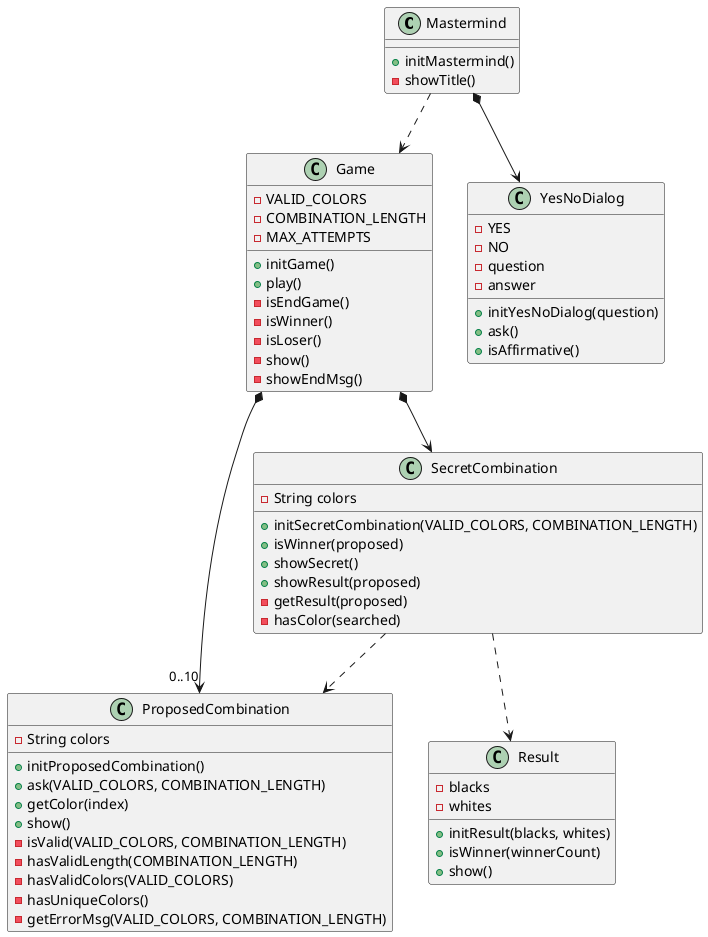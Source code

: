 @startuml analysis

class Mastermind{  

    + initMastermind()
    - showTitle()    
}
Mastermind ..> Game
Mastermind *--> YesNoDialog

class Game{
    - VALID_COLORS
    - COMBINATION_LENGTH    
    - MAX_ATTEMPTS

    + initGame()
    + play()        
    - isEndGame()    
    - isWinner()
    - isLoser()
    - show()
    - showEndMsg()
}
Game *--> SecretCombination
Game *--> "0..10" ProposedCombination

class SecretCombination{
    - String colors
    
    + initSecretCombination(VALID_COLORS, COMBINATION_LENGTH)        
    + isWinner(proposed)
    + showSecret()
    + showResult(proposed)
    - getResult(proposed)
    - hasColor(searched)
}
SecretCombination .down.> ProposedCombination
SecretCombination .down.> Result

class ProposedCombination{
    - String colors    

    + initProposedCombination()
    + ask(VALID_COLORS, COMBINATION_LENGTH)   
    + getColor(index)
    + show() 
    - isValid(VALID_COLORS, COMBINATION_LENGTH)
    - hasValidLength(COMBINATION_LENGTH)
    - hasValidColors(VALID_COLORS)
    - hasUniqueColors()
    - getErrorMsg(VALID_COLORS, COMBINATION_LENGTH)
}

class Result{
    -blacks
    -whites

    + initResult(blacks, whites)
    + isWinner(winnerCount)
    + show()    
}

class YesNoDialog {
    - YES
    - NO
    - question
    - answer    

    + initYesNoDialog(question)
    + ask()
    + isAffirmative()
}
@enduml